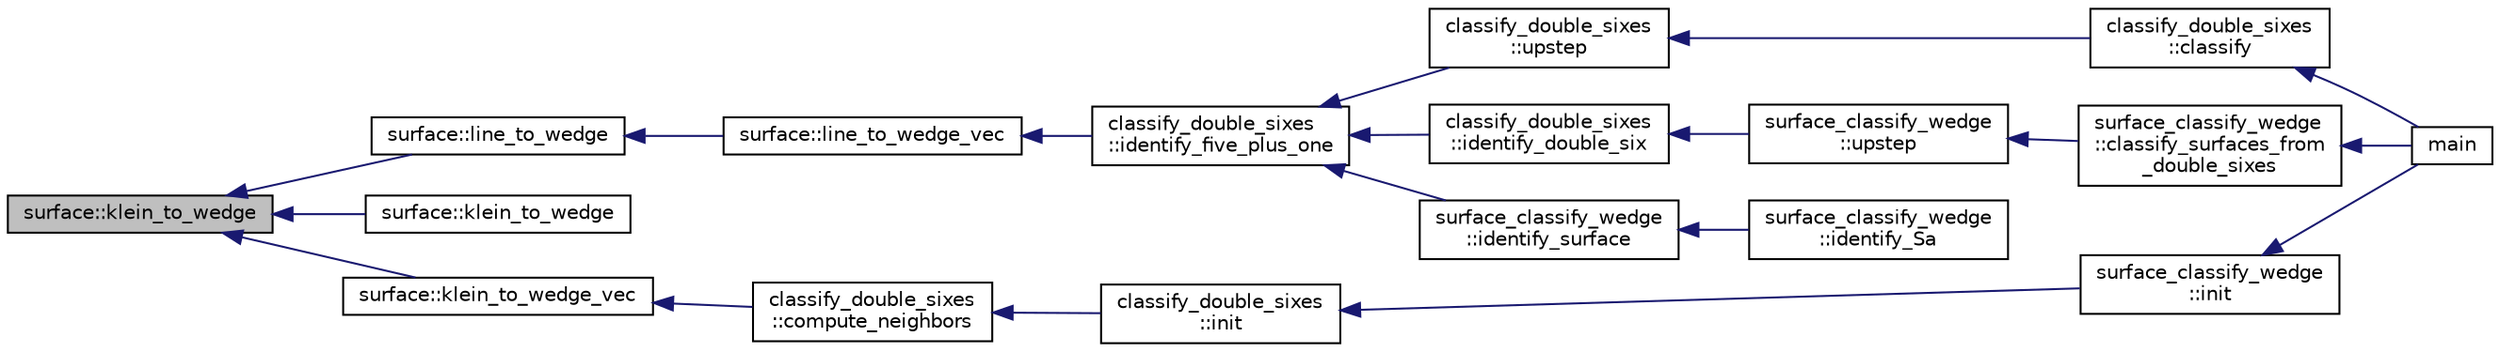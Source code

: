 digraph "surface::klein_to_wedge"
{
  edge [fontname="Helvetica",fontsize="10",labelfontname="Helvetica",labelfontsize="10"];
  node [fontname="Helvetica",fontsize="10",shape=record];
  rankdir="LR";
  Node3194 [label="surface::klein_to_wedge",height=0.2,width=0.4,color="black", fillcolor="grey75", style="filled", fontcolor="black"];
  Node3194 -> Node3195 [dir="back",color="midnightblue",fontsize="10",style="solid",fontname="Helvetica"];
  Node3195 [label="surface::line_to_wedge",height=0.2,width=0.4,color="black", fillcolor="white", style="filled",URL="$d5/d88/classsurface.html#aea15853e991bf9a363abf647f8bcb70c"];
  Node3195 -> Node3196 [dir="back",color="midnightblue",fontsize="10",style="solid",fontname="Helvetica"];
  Node3196 [label="surface::line_to_wedge_vec",height=0.2,width=0.4,color="black", fillcolor="white", style="filled",URL="$d5/d88/classsurface.html#a994181d5df6a966940ad798411f21fe8"];
  Node3196 -> Node3197 [dir="back",color="midnightblue",fontsize="10",style="solid",fontname="Helvetica"];
  Node3197 [label="classify_double_sixes\l::identify_five_plus_one",height=0.2,width=0.4,color="black", fillcolor="white", style="filled",URL="$dd/d23/classclassify__double__sixes.html#aa78728c03ff9c37c26413c3d1ebac85a"];
  Node3197 -> Node3198 [dir="back",color="midnightblue",fontsize="10",style="solid",fontname="Helvetica"];
  Node3198 [label="classify_double_sixes\l::upstep",height=0.2,width=0.4,color="black", fillcolor="white", style="filled",URL="$dd/d23/classclassify__double__sixes.html#af69579aea0c34504ccfe37a4f9d992ef"];
  Node3198 -> Node3199 [dir="back",color="midnightblue",fontsize="10",style="solid",fontname="Helvetica"];
  Node3199 [label="classify_double_sixes\l::classify",height=0.2,width=0.4,color="black", fillcolor="white", style="filled",URL="$dd/d23/classclassify__double__sixes.html#aa22b7c156d68376a603743c8b43a58ef"];
  Node3199 -> Node3200 [dir="back",color="midnightblue",fontsize="10",style="solid",fontname="Helvetica"];
  Node3200 [label="main",height=0.2,width=0.4,color="black", fillcolor="white", style="filled",URL="$df/df8/surface__classify_8_c.html#a217dbf8b442f20279ea00b898af96f52"];
  Node3197 -> Node3201 [dir="back",color="midnightblue",fontsize="10",style="solid",fontname="Helvetica"];
  Node3201 [label="classify_double_sixes\l::identify_double_six",height=0.2,width=0.4,color="black", fillcolor="white", style="filled",URL="$dd/d23/classclassify__double__sixes.html#a2f207ab7c9032711e982d16ff3ff753f"];
  Node3201 -> Node3202 [dir="back",color="midnightblue",fontsize="10",style="solid",fontname="Helvetica"];
  Node3202 [label="surface_classify_wedge\l::upstep",height=0.2,width=0.4,color="black", fillcolor="white", style="filled",URL="$d7/d5c/classsurface__classify__wedge.html#a917a77e18ede81788ba0550d3f55f639"];
  Node3202 -> Node3203 [dir="back",color="midnightblue",fontsize="10",style="solid",fontname="Helvetica"];
  Node3203 [label="surface_classify_wedge\l::classify_surfaces_from\l_double_sixes",height=0.2,width=0.4,color="black", fillcolor="white", style="filled",URL="$d7/d5c/classsurface__classify__wedge.html#a6b7ca70f2edff82c197221ee978a3641"];
  Node3203 -> Node3200 [dir="back",color="midnightblue",fontsize="10",style="solid",fontname="Helvetica"];
  Node3197 -> Node3204 [dir="back",color="midnightblue",fontsize="10",style="solid",fontname="Helvetica"];
  Node3204 [label="surface_classify_wedge\l::identify_surface",height=0.2,width=0.4,color="black", fillcolor="white", style="filled",URL="$d7/d5c/classsurface__classify__wedge.html#a0ee820a0324434792bd5362b4606de80"];
  Node3204 -> Node3205 [dir="back",color="midnightblue",fontsize="10",style="solid",fontname="Helvetica"];
  Node3205 [label="surface_classify_wedge\l::identify_Sa",height=0.2,width=0.4,color="black", fillcolor="white", style="filled",URL="$d7/d5c/classsurface__classify__wedge.html#a8fdc22ea1850bd4da28ace84adb055a6"];
  Node3194 -> Node3206 [dir="back",color="midnightblue",fontsize="10",style="solid",fontname="Helvetica"];
  Node3206 [label="surface::klein_to_wedge",height=0.2,width=0.4,color="black", fillcolor="white", style="filled",URL="$d5/d88/classsurface.html#a3c8c160b16bc586f45d0c23e6b2e3e00"];
  Node3194 -> Node3207 [dir="back",color="midnightblue",fontsize="10",style="solid",fontname="Helvetica"];
  Node3207 [label="surface::klein_to_wedge_vec",height=0.2,width=0.4,color="black", fillcolor="white", style="filled",URL="$d5/d88/classsurface.html#a975f69ead008c4869721ae32f92d70d8"];
  Node3207 -> Node3208 [dir="back",color="midnightblue",fontsize="10",style="solid",fontname="Helvetica"];
  Node3208 [label="classify_double_sixes\l::compute_neighbors",height=0.2,width=0.4,color="black", fillcolor="white", style="filled",URL="$dd/d23/classclassify__double__sixes.html#a675e241052c36c58063ddcfc06d209b2"];
  Node3208 -> Node3209 [dir="back",color="midnightblue",fontsize="10",style="solid",fontname="Helvetica"];
  Node3209 [label="classify_double_sixes\l::init",height=0.2,width=0.4,color="black", fillcolor="white", style="filled",URL="$dd/d23/classclassify__double__sixes.html#a8c5c41d5124b35379d626480ff225f7b"];
  Node3209 -> Node3210 [dir="back",color="midnightblue",fontsize="10",style="solid",fontname="Helvetica"];
  Node3210 [label="surface_classify_wedge\l::init",height=0.2,width=0.4,color="black", fillcolor="white", style="filled",URL="$d7/d5c/classsurface__classify__wedge.html#a43302106663b307aa8274a5112a7010a"];
  Node3210 -> Node3200 [dir="back",color="midnightblue",fontsize="10",style="solid",fontname="Helvetica"];
}
